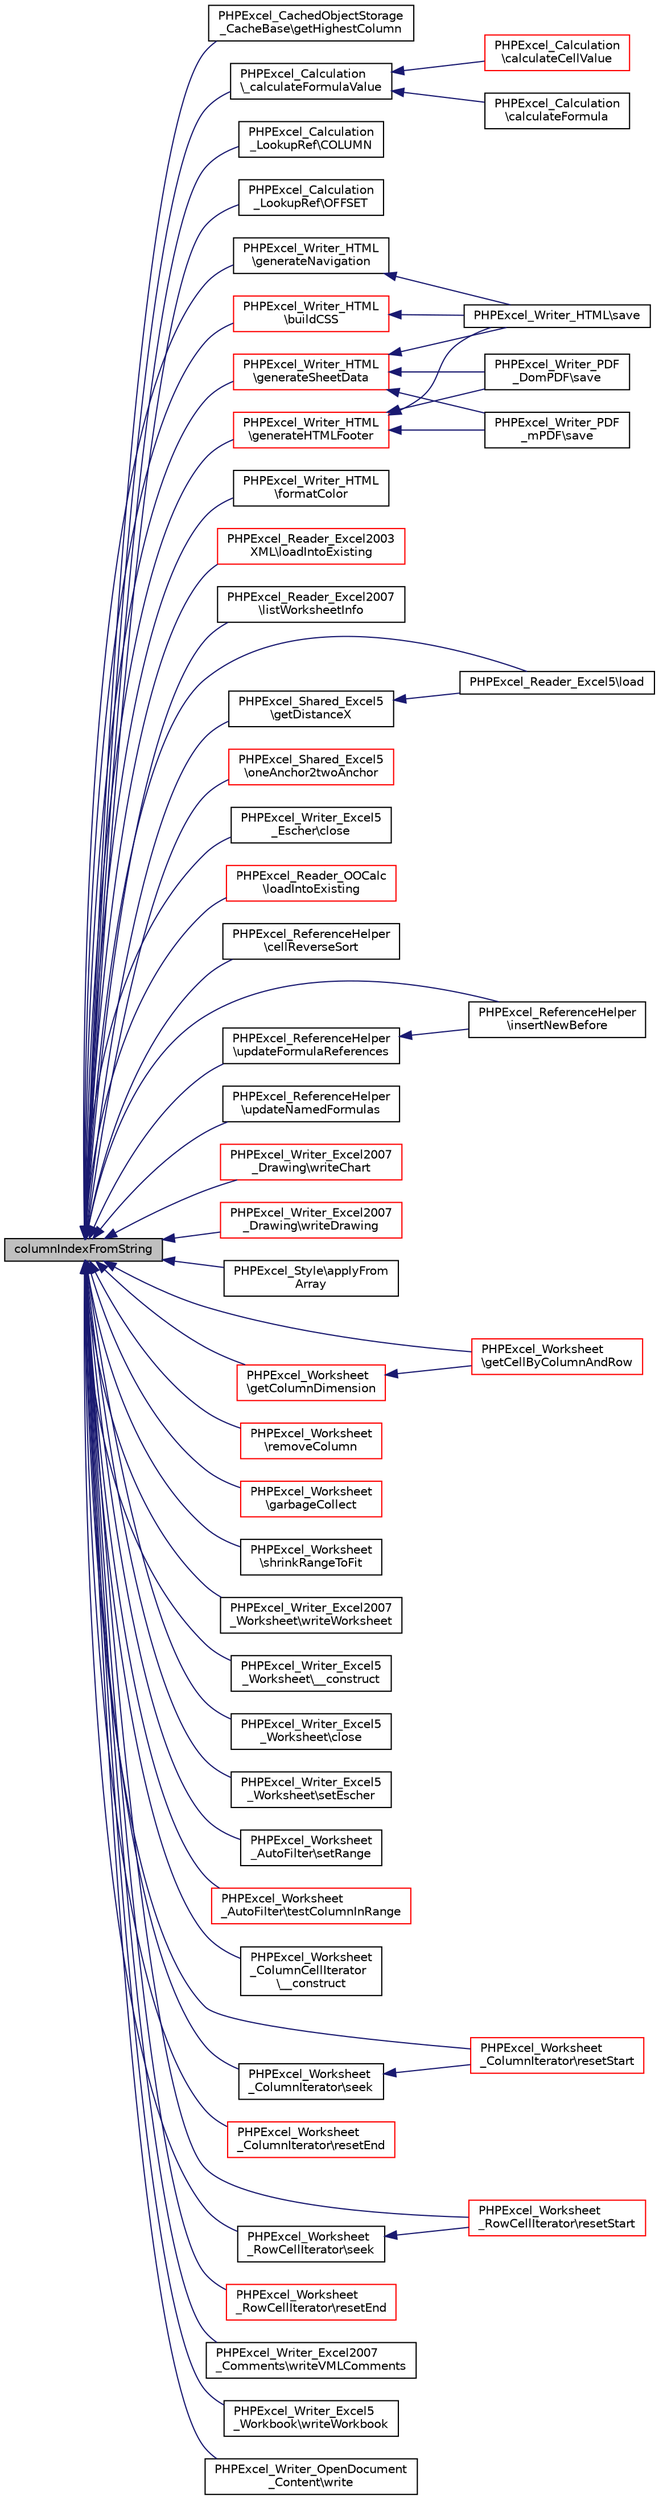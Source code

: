 digraph "columnIndexFromString"
{
  edge [fontname="Helvetica",fontsize="10",labelfontname="Helvetica",labelfontsize="10"];
  node [fontname="Helvetica",fontsize="10",shape=record];
  rankdir="LR";
  Node17 [label="columnIndexFromString",height=0.2,width=0.4,color="black", fillcolor="grey75", style="filled", fontcolor="black"];
  Node17 -> Node18 [dir="back",color="midnightblue",fontsize="10",style="solid",fontname="Helvetica"];
  Node18 [label="PHPExcel_CachedObjectStorage\l_CacheBase\\getHighestColumn",height=0.2,width=0.4,color="black", fillcolor="white", style="filled",URL="$class_p_h_p_excel___cached_object_storage___cache_base.html#ad3c18234404cb06b8ee10126a0091aeb"];
  Node17 -> Node19 [dir="back",color="midnightblue",fontsize="10",style="solid",fontname="Helvetica"];
  Node19 [label="PHPExcel_Calculation\l\\_calculateFormulaValue",height=0.2,width=0.4,color="black", fillcolor="white", style="filled",URL="$class_p_h_p_excel___calculation.html#ad1aef41691363540e51e0a585e111eaa"];
  Node19 -> Node20 [dir="back",color="midnightblue",fontsize="10",style="solid",fontname="Helvetica"];
  Node20 [label="PHPExcel_Calculation\l\\calculateCellValue",height=0.2,width=0.4,color="red", fillcolor="white", style="filled",URL="$class_p_h_p_excel___calculation.html#a99d9fd18681a10516af2c86721a39dee"];
  Node19 -> Node22 [dir="back",color="midnightblue",fontsize="10",style="solid",fontname="Helvetica"];
  Node22 [label="PHPExcel_Calculation\l\\calculateFormula",height=0.2,width=0.4,color="black", fillcolor="white", style="filled",URL="$class_p_h_p_excel___calculation.html#afc1160d65c63b9bffa861c57eb77fed1"];
  Node17 -> Node23 [dir="back",color="midnightblue",fontsize="10",style="solid",fontname="Helvetica"];
  Node23 [label="PHPExcel_Calculation\l_LookupRef\\COLUMN",height=0.2,width=0.4,color="black", fillcolor="white", style="filled",URL="$class_p_h_p_excel___calculation___lookup_ref.html#a771f5d4db3e91732eef4d0ddf4d0afd0"];
  Node17 -> Node24 [dir="back",color="midnightblue",fontsize="10",style="solid",fontname="Helvetica"];
  Node24 [label="PHPExcel_Calculation\l_LookupRef\\OFFSET",height=0.2,width=0.4,color="black", fillcolor="white", style="filled",URL="$class_p_h_p_excel___calculation___lookup_ref.html#a19cdb1907ba439e2bb4c8c856eaee134"];
  Node17 -> Node25 [dir="back",color="midnightblue",fontsize="10",style="solid",fontname="Helvetica"];
  Node25 [label="PHPExcel_Writer_HTML\l\\generateSheetData",height=0.2,width=0.4,color="red", fillcolor="white", style="filled",URL="$class_p_h_p_excel___writer___h_t_m_l.html#a134e02ed76c4af08a9a21cc222bf6636"];
  Node25 -> Node26 [dir="back",color="midnightblue",fontsize="10",style="solid",fontname="Helvetica"];
  Node26 [label="PHPExcel_Writer_HTML\\save",height=0.2,width=0.4,color="black", fillcolor="white", style="filled",URL="$class_p_h_p_excel___writer___h_t_m_l.html#a47cf44d053426c59c85d31f37744687c"];
  Node25 -> Node27 [dir="back",color="midnightblue",fontsize="10",style="solid",fontname="Helvetica"];
  Node27 [label="PHPExcel_Writer_PDF\l_DomPDF\\save",height=0.2,width=0.4,color="black", fillcolor="white", style="filled",URL="$class_p_h_p_excel___writer___p_d_f___dom_p_d_f.html#a47cf44d053426c59c85d31f37744687c"];
  Node25 -> Node28 [dir="back",color="midnightblue",fontsize="10",style="solid",fontname="Helvetica"];
  Node28 [label="PHPExcel_Writer_PDF\l_mPDF\\save",height=0.2,width=0.4,color="black", fillcolor="white", style="filled",URL="$class_p_h_p_excel___writer___p_d_f__m_p_d_f.html#a47cf44d053426c59c85d31f37744687c"];
  Node17 -> Node30 [dir="back",color="midnightblue",fontsize="10",style="solid",fontname="Helvetica"];
  Node30 [label="PHPExcel_Writer_HTML\l\\generateNavigation",height=0.2,width=0.4,color="black", fillcolor="white", style="filled",URL="$class_p_h_p_excel___writer___h_t_m_l.html#a61213550a8fd19e7e725f481b22a8dd9"];
  Node30 -> Node26 [dir="back",color="midnightblue",fontsize="10",style="solid",fontname="Helvetica"];
  Node17 -> Node31 [dir="back",color="midnightblue",fontsize="10",style="solid",fontname="Helvetica"];
  Node31 [label="PHPExcel_Writer_HTML\l\\buildCSS",height=0.2,width=0.4,color="red", fillcolor="white", style="filled",URL="$class_p_h_p_excel___writer___h_t_m_l.html#a3f8fdb7ac7b7089f7b8ca365afbba79f"];
  Node31 -> Node26 [dir="back",color="midnightblue",fontsize="10",style="solid",fontname="Helvetica"];
  Node17 -> Node35 [dir="back",color="midnightblue",fontsize="10",style="solid",fontname="Helvetica"];
  Node35 [label="PHPExcel_Writer_HTML\l\\generateHTMLFooter",height=0.2,width=0.4,color="red", fillcolor="white", style="filled",URL="$class_p_h_p_excel___writer___h_t_m_l.html#a388332afad5cf5a153a179c4a83e4bae"];
  Node35 -> Node26 [dir="back",color="midnightblue",fontsize="10",style="solid",fontname="Helvetica"];
  Node35 -> Node27 [dir="back",color="midnightblue",fontsize="10",style="solid",fontname="Helvetica"];
  Node35 -> Node28 [dir="back",color="midnightblue",fontsize="10",style="solid",fontname="Helvetica"];
  Node17 -> Node36 [dir="back",color="midnightblue",fontsize="10",style="solid",fontname="Helvetica"];
  Node36 [label="PHPExcel_Writer_HTML\l\\formatColor",height=0.2,width=0.4,color="black", fillcolor="white", style="filled",URL="$class_p_h_p_excel___writer___h_t_m_l.html#af27ebb46f8805f393438ce2230de1984"];
  Node17 -> Node37 [dir="back",color="midnightblue",fontsize="10",style="solid",fontname="Helvetica"];
  Node37 [label="PHPExcel_Reader_Excel2003\lXML\\loadIntoExisting",height=0.2,width=0.4,color="red", fillcolor="white", style="filled",URL="$class_p_h_p_excel___reader___excel2003_x_m_l.html#af6c531fcaf9c3c83abf91d6ac048b186"];
  Node17 -> Node39 [dir="back",color="midnightblue",fontsize="10",style="solid",fontname="Helvetica"];
  Node39 [label="PHPExcel_Reader_Excel2007\l\\listWorksheetInfo",height=0.2,width=0.4,color="black", fillcolor="white", style="filled",URL="$class_p_h_p_excel___reader___excel2007.html#a7ae73ad1b0fda6cd8644f583326626aa"];
  Node17 -> Node40 [dir="back",color="midnightblue",fontsize="10",style="solid",fontname="Helvetica"];
  Node40 [label="PHPExcel_Reader_Excel5\\load",height=0.2,width=0.4,color="black", fillcolor="white", style="filled",URL="$class_p_h_p_excel___reader___excel5.html#a138b94503ca4c44b510190c29d4f16fe"];
  Node17 -> Node41 [dir="back",color="midnightblue",fontsize="10",style="solid",fontname="Helvetica"];
  Node41 [label="PHPExcel_Shared_Excel5\l\\getDistanceX",height=0.2,width=0.4,color="black", fillcolor="white", style="filled",URL="$class_p_h_p_excel___shared___excel5.html#a5ee17e3e96bbca1a0c2d7eebf10c4459"];
  Node41 -> Node40 [dir="back",color="midnightblue",fontsize="10",style="solid",fontname="Helvetica"];
  Node17 -> Node42 [dir="back",color="midnightblue",fontsize="10",style="solid",fontname="Helvetica"];
  Node42 [label="PHPExcel_Shared_Excel5\l\\oneAnchor2twoAnchor",height=0.2,width=0.4,color="red", fillcolor="white", style="filled",URL="$class_p_h_p_excel___shared___excel5.html#a216a401dabe881ac271564f0b87659b0"];
  Node17 -> Node44 [dir="back",color="midnightblue",fontsize="10",style="solid",fontname="Helvetica"];
  Node44 [label="PHPExcel_Writer_Excel5\l_Escher\\close",height=0.2,width=0.4,color="black", fillcolor="white", style="filled",URL="$class_p_h_p_excel___writer___excel5___escher.html#aa69c8bf1f1dcf4e72552efff1fe3e87e"];
  Node17 -> Node45 [dir="back",color="midnightblue",fontsize="10",style="solid",fontname="Helvetica"];
  Node45 [label="PHPExcel_Reader_OOCalc\l\\loadIntoExisting",height=0.2,width=0.4,color="red", fillcolor="white", style="filled",URL="$class_p_h_p_excel___reader___o_o_calc.html#af6c531fcaf9c3c83abf91d6ac048b186"];
  Node17 -> Node47 [dir="back",color="midnightblue",fontsize="10",style="solid",fontname="Helvetica"];
  Node47 [label="PHPExcel_ReferenceHelper\l\\cellReverseSort",height=0.2,width=0.4,color="black", fillcolor="white", style="filled",URL="$class_p_h_p_excel___reference_helper.html#ae55211b7d9ba67864496e9edbe7fe134"];
  Node17 -> Node48 [dir="back",color="midnightblue",fontsize="10",style="solid",fontname="Helvetica"];
  Node48 [label="PHPExcel_ReferenceHelper\l\\insertNewBefore",height=0.2,width=0.4,color="black", fillcolor="white", style="filled",URL="$class_p_h_p_excel___reference_helper.html#a55e990024949c1c0c2ae42c9894012be"];
  Node17 -> Node49 [dir="back",color="midnightblue",fontsize="10",style="solid",fontname="Helvetica"];
  Node49 [label="PHPExcel_ReferenceHelper\l\\updateFormulaReferences",height=0.2,width=0.4,color="black", fillcolor="white", style="filled",URL="$class_p_h_p_excel___reference_helper.html#a2cd536f7442b11760a2767d062bdf417"];
  Node49 -> Node48 [dir="back",color="midnightblue",fontsize="10",style="solid",fontname="Helvetica"];
  Node17 -> Node50 [dir="back",color="midnightblue",fontsize="10",style="solid",fontname="Helvetica"];
  Node50 [label="PHPExcel_ReferenceHelper\l\\updateNamedFormulas",height=0.2,width=0.4,color="black", fillcolor="white", style="filled",URL="$class_p_h_p_excel___reference_helper.html#a4640e1489e49432d1528bc4d5e03b922"];
  Node17 -> Node51 [dir="back",color="midnightblue",fontsize="10",style="solid",fontname="Helvetica"];
  Node51 [label="PHPExcel_Writer_Excel2007\l_Drawing\\writeChart",height=0.2,width=0.4,color="red", fillcolor="white", style="filled",URL="$class_p_h_p_excel___writer___excel2007___drawing.html#a8ddb149f9cd4266c206340e9336e1f99"];
  Node17 -> Node53 [dir="back",color="midnightblue",fontsize="10",style="solid",fontname="Helvetica"];
  Node53 [label="PHPExcel_Writer_Excel2007\l_Drawing\\writeDrawing",height=0.2,width=0.4,color="red", fillcolor="white", style="filled",URL="$class_p_h_p_excel___writer___excel2007___drawing.html#a6415c9eac484563fadf06ac57984b255"];
  Node17 -> Node54 [dir="back",color="midnightblue",fontsize="10",style="solid",fontname="Helvetica"];
  Node54 [label="PHPExcel_Style\\applyFrom\lArray",height=0.2,width=0.4,color="black", fillcolor="white", style="filled",URL="$class_p_h_p_excel___style.html#ae462ec85014ce8298383a7a491c14dbd"];
  Node17 -> Node55 [dir="back",color="midnightblue",fontsize="10",style="solid",fontname="Helvetica"];
  Node55 [label="PHPExcel_Worksheet\l\\getCellByColumnAndRow",height=0.2,width=0.4,color="red", fillcolor="white", style="filled",URL="$class_p_h_p_excel___worksheet.html#a90328afbe800129e347e4252f7f73270"];
  Node17 -> Node58 [dir="back",color="midnightblue",fontsize="10",style="solid",fontname="Helvetica"];
  Node58 [label="PHPExcel_Worksheet\l\\getColumnDimension",height=0.2,width=0.4,color="red", fillcolor="white", style="filled",URL="$class_p_h_p_excel___worksheet.html#ada0890a04bc556a985c931d39e7fe634"];
  Node58 -> Node55 [dir="back",color="midnightblue",fontsize="10",style="solid",fontname="Helvetica"];
  Node17 -> Node61 [dir="back",color="midnightblue",fontsize="10",style="solid",fontname="Helvetica"];
  Node61 [label="PHPExcel_Worksheet\l\\removeColumn",height=0.2,width=0.4,color="red", fillcolor="white", style="filled",URL="$class_p_h_p_excel___worksheet.html#a66221af8ec8a8473168f0d301ee8053e"];
  Node17 -> Node63 [dir="back",color="midnightblue",fontsize="10",style="solid",fontname="Helvetica"];
  Node63 [label="PHPExcel_Worksheet\l\\garbageCollect",height=0.2,width=0.4,color="red", fillcolor="white", style="filled",URL="$class_p_h_p_excel___worksheet.html#ad054aa2be59f850062572eca2d1a7231"];
  Node17 -> Node65 [dir="back",color="midnightblue",fontsize="10",style="solid",fontname="Helvetica"];
  Node65 [label="PHPExcel_Worksheet\l\\shrinkRangeToFit",height=0.2,width=0.4,color="black", fillcolor="white", style="filled",URL="$class_p_h_p_excel___worksheet.html#a6e68fafc733299430420ae0af18cf1b8"];
  Node17 -> Node66 [dir="back",color="midnightblue",fontsize="10",style="solid",fontname="Helvetica"];
  Node66 [label="PHPExcel_Writer_Excel2007\l_Worksheet\\writeWorksheet",height=0.2,width=0.4,color="black", fillcolor="white", style="filled",URL="$class_p_h_p_excel___writer___excel2007___worksheet.html#a9adbdd202d536935ff25eb87c99fa7e9"];
  Node17 -> Node67 [dir="back",color="midnightblue",fontsize="10",style="solid",fontname="Helvetica"];
  Node67 [label="PHPExcel_Writer_Excel5\l_Worksheet\\__construct",height=0.2,width=0.4,color="black", fillcolor="white", style="filled",URL="$class_p_h_p_excel___writer___excel5___worksheet.html#abd8b8b06a138e706cfa76c12dfdfe417"];
  Node17 -> Node68 [dir="back",color="midnightblue",fontsize="10",style="solid",fontname="Helvetica"];
  Node68 [label="PHPExcel_Writer_Excel5\l_Worksheet\\close",height=0.2,width=0.4,color="black", fillcolor="white", style="filled",URL="$class_p_h_p_excel___writer___excel5___worksheet.html#aa69c8bf1f1dcf4e72552efff1fe3e87e"];
  Node17 -> Node69 [dir="back",color="midnightblue",fontsize="10",style="solid",fontname="Helvetica"];
  Node69 [label="PHPExcel_Writer_Excel5\l_Worksheet\\setEscher",height=0.2,width=0.4,color="black", fillcolor="white", style="filled",URL="$class_p_h_p_excel___writer___excel5___worksheet.html#a7f63e34d69a5432cbe7e22c5104e88ff"];
  Node17 -> Node70 [dir="back",color="midnightblue",fontsize="10",style="solid",fontname="Helvetica"];
  Node70 [label="PHPExcel_Worksheet\l_AutoFilter\\setRange",height=0.2,width=0.4,color="black", fillcolor="white", style="filled",URL="$class_p_h_p_excel___worksheet___auto_filter.html#aef0fd7550fafd0c953d2f235f35d8014"];
  Node17 -> Node71 [dir="back",color="midnightblue",fontsize="10",style="solid",fontname="Helvetica"];
  Node71 [label="PHPExcel_Worksheet\l_AutoFilter\\testColumnInRange",height=0.2,width=0.4,color="red", fillcolor="white", style="filled",URL="$class_p_h_p_excel___worksheet___auto_filter.html#acd05ab5de2fc1020a3b086a38861f79c"];
  Node17 -> Node77 [dir="back",color="midnightblue",fontsize="10",style="solid",fontname="Helvetica"];
  Node77 [label="PHPExcel_Worksheet\l_ColumnCellIterator\l\\__construct",height=0.2,width=0.4,color="black", fillcolor="white", style="filled",URL="$class_p_h_p_excel___worksheet___column_cell_iterator.html#a0b4a39eddfd94958f6e1e6c65d04a17d"];
  Node17 -> Node78 [dir="back",color="midnightblue",fontsize="10",style="solid",fontname="Helvetica"];
  Node78 [label="PHPExcel_Worksheet\l_ColumnIterator\\resetStart",height=0.2,width=0.4,color="red", fillcolor="white", style="filled",URL="$class_p_h_p_excel___worksheet___column_iterator.html#a33aba983ff93f6929dfdf149a066bb35"];
  Node17 -> Node80 [dir="back",color="midnightblue",fontsize="10",style="solid",fontname="Helvetica"];
  Node80 [label="PHPExcel_Worksheet\l_ColumnIterator\\resetEnd",height=0.2,width=0.4,color="red", fillcolor="white", style="filled",URL="$class_p_h_p_excel___worksheet___column_iterator.html#a7ee81d68aa89a01b0216ab2c0a86f77e"];
  Node17 -> Node81 [dir="back",color="midnightblue",fontsize="10",style="solid",fontname="Helvetica"];
  Node81 [label="PHPExcel_Worksheet\l_ColumnIterator\\seek",height=0.2,width=0.4,color="black", fillcolor="white", style="filled",URL="$class_p_h_p_excel___worksheet___column_iterator.html#a0130dda76eab0d6edfb7d58316bba436"];
  Node81 -> Node78 [dir="back",color="midnightblue",fontsize="10",style="solid",fontname="Helvetica"];
  Node17 -> Node82 [dir="back",color="midnightblue",fontsize="10",style="solid",fontname="Helvetica"];
  Node82 [label="PHPExcel_Worksheet\l_RowCellIterator\\resetStart",height=0.2,width=0.4,color="red", fillcolor="white", style="filled",URL="$class_p_h_p_excel___worksheet___row_cell_iterator.html#a33aba983ff93f6929dfdf149a066bb35"];
  Node17 -> Node84 [dir="back",color="midnightblue",fontsize="10",style="solid",fontname="Helvetica"];
  Node84 [label="PHPExcel_Worksheet\l_RowCellIterator\\resetEnd",height=0.2,width=0.4,color="red", fillcolor="white", style="filled",URL="$class_p_h_p_excel___worksheet___row_cell_iterator.html#a7ee81d68aa89a01b0216ab2c0a86f77e"];
  Node17 -> Node85 [dir="back",color="midnightblue",fontsize="10",style="solid",fontname="Helvetica"];
  Node85 [label="PHPExcel_Worksheet\l_RowCellIterator\\seek",height=0.2,width=0.4,color="black", fillcolor="white", style="filled",URL="$class_p_h_p_excel___worksheet___row_cell_iterator.html#a0130dda76eab0d6edfb7d58316bba436"];
  Node85 -> Node82 [dir="back",color="midnightblue",fontsize="10",style="solid",fontname="Helvetica"];
  Node17 -> Node86 [dir="back",color="midnightblue",fontsize="10",style="solid",fontname="Helvetica"];
  Node86 [label="PHPExcel_Writer_Excel2007\l_Comments\\writeVMLComments",height=0.2,width=0.4,color="black", fillcolor="white", style="filled",URL="$class_p_h_p_excel___writer___excel2007___comments.html#a142af71f2b3188538e423f576d213036"];
  Node17 -> Node87 [dir="back",color="midnightblue",fontsize="10",style="solid",fontname="Helvetica"];
  Node87 [label="PHPExcel_Writer_Excel5\l_Workbook\\writeWorkbook",height=0.2,width=0.4,color="black", fillcolor="white", style="filled",URL="$class_p_h_p_excel___writer___excel5___workbook.html#af80277839176b576655d2805029dabd7"];
  Node17 -> Node88 [dir="back",color="midnightblue",fontsize="10",style="solid",fontname="Helvetica"];
  Node88 [label="PHPExcel_Writer_OpenDocument\l_Content\\write",height=0.2,width=0.4,color="black", fillcolor="white", style="filled",URL="$class_p_h_p_excel___writer___open_document___content.html#a6771fc0b2c1a7b1239b9e6ffefaa25c1"];
}
